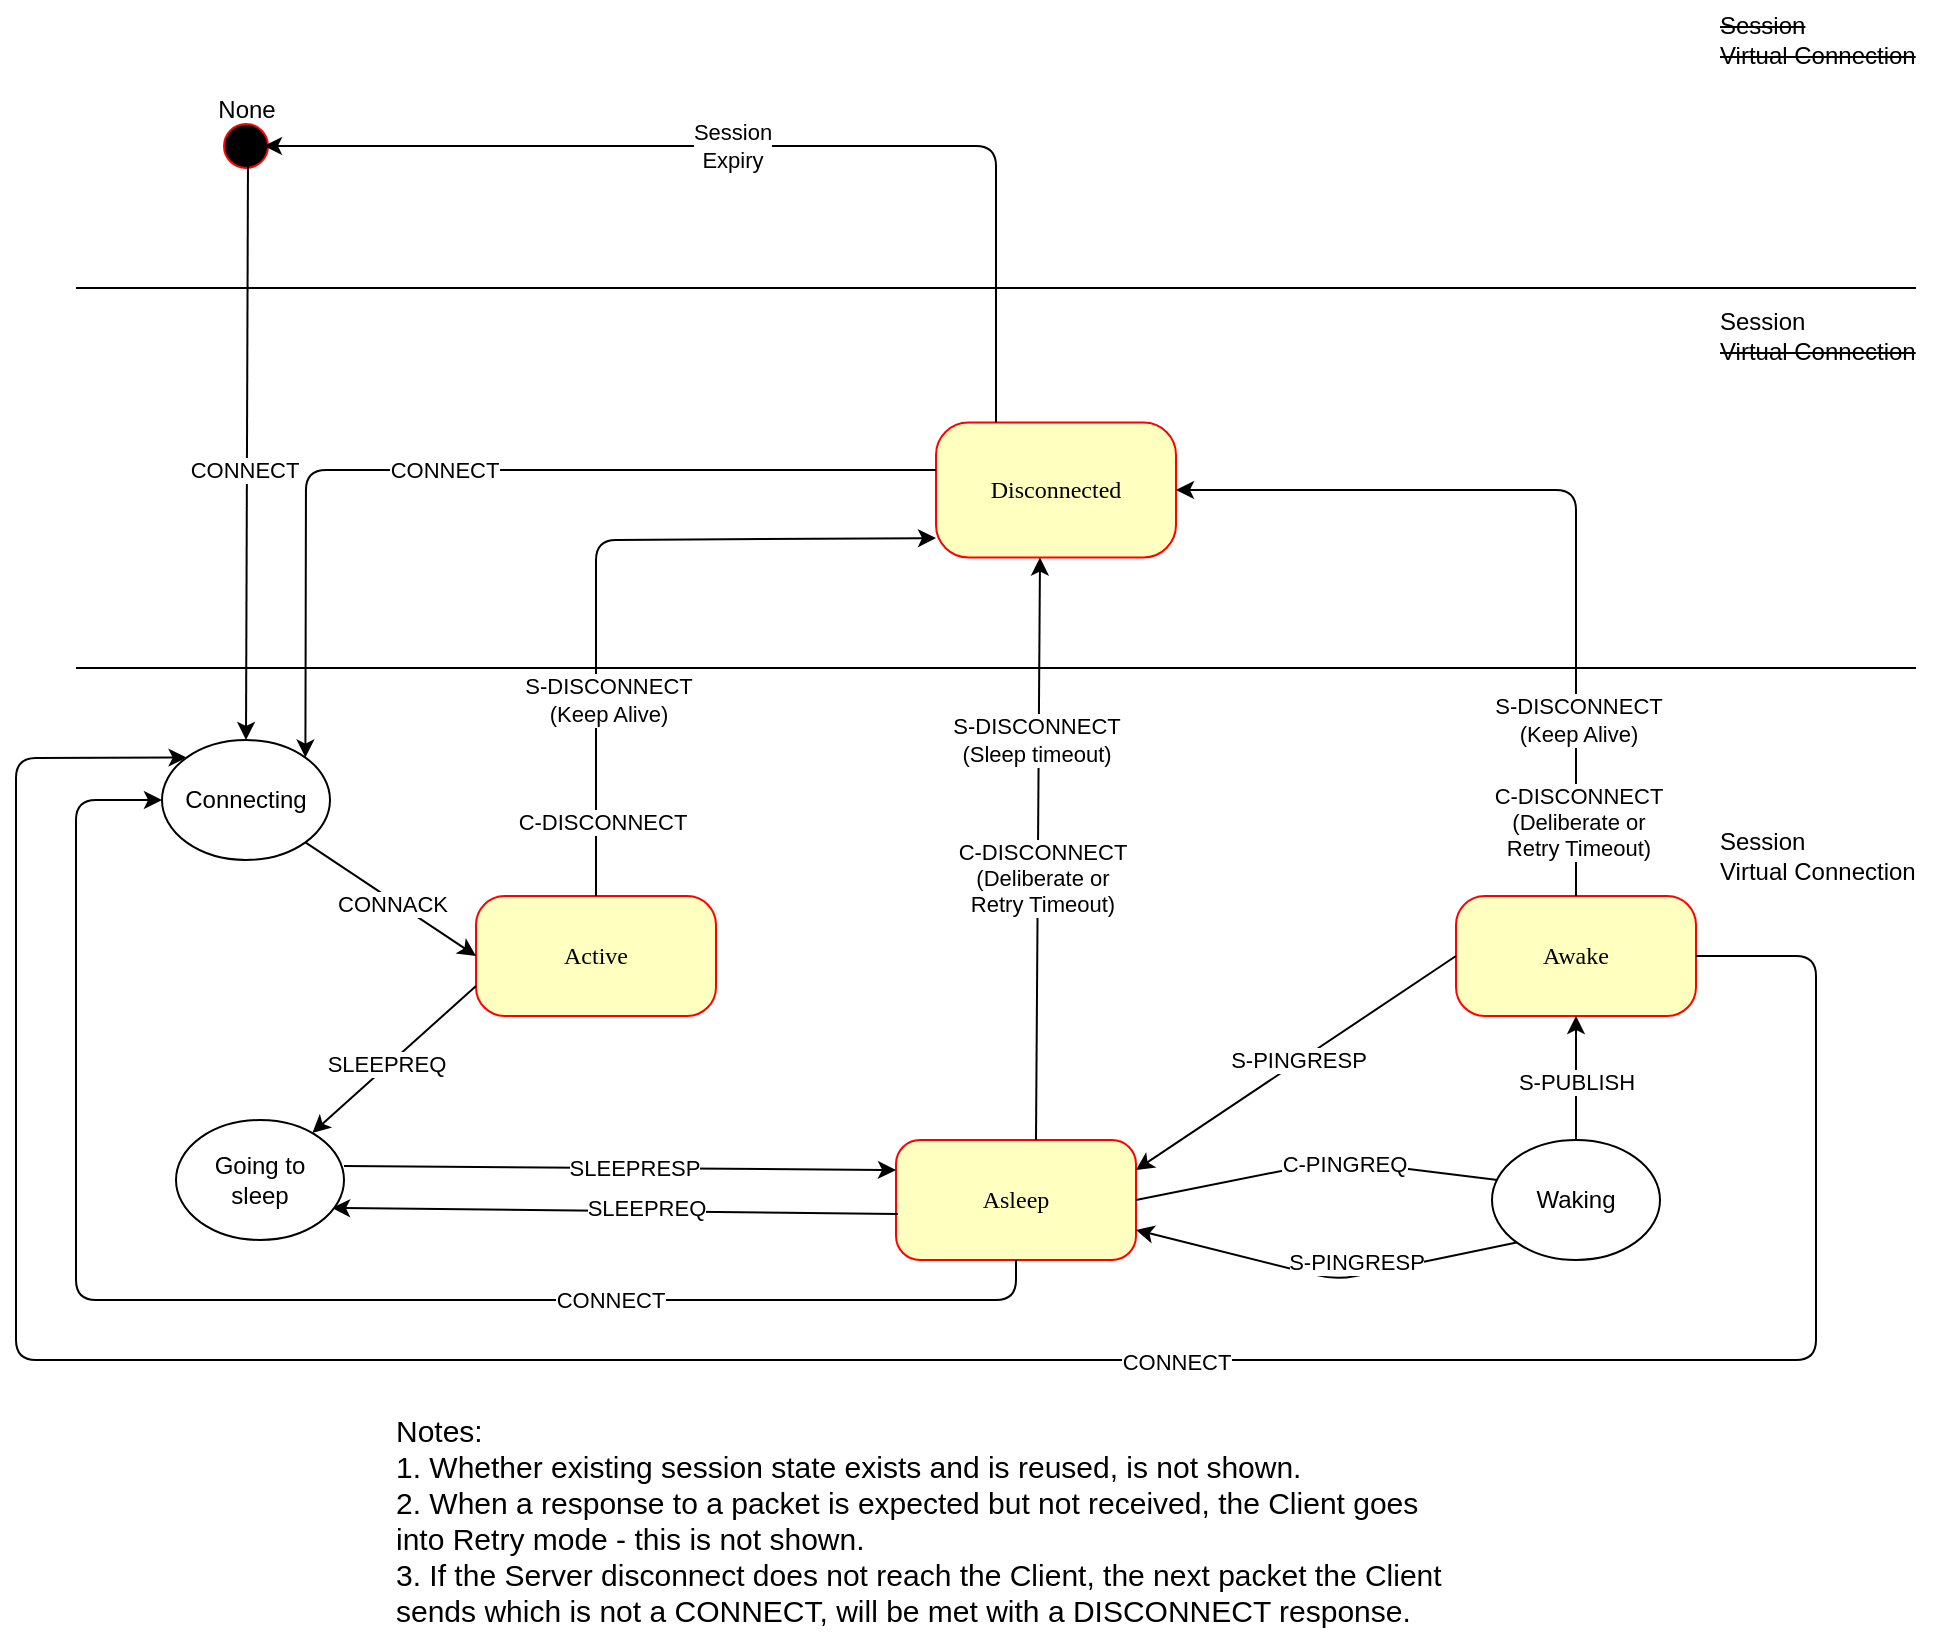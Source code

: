 <mxfile version="27.0.3">
  <diagram name="Page-1" id="gw_MRVm5G41a429nC-YR">
    <mxGraphModel grid="1" page="1" gridSize="10" guides="1" tooltips="1" connect="1" arrows="1" fold="1" pageScale="1" pageWidth="1169" pageHeight="827" math="0" shadow="0">
      <root>
        <mxCell id="0" />
        <mxCell id="1" parent="0" />
        <mxCell id="kppgVx1TvtSQSW940kR7-1" value="" style="ellipse;html=1;shape=startState;fillColor=#000000;strokeColor=#ff0000;rounded=1;shadow=0;comic=0;labelBackgroundColor=none;fontFamily=Verdana;fontSize=12;fontColor=#000000;align=center;direction=south;" vertex="1" parent="1">
          <mxGeometry x="-690" y="-552" width="30" height="30" as="geometry" />
        </mxCell>
        <mxCell id="kppgVx1TvtSQSW940kR7-2" value="Active" style="rounded=1;whiteSpace=wrap;html=1;arcSize=24;fillColor=#ffffc0;strokeColor=#ff0000;shadow=0;comic=0;labelBackgroundColor=none;fontFamily=Verdana;fontSize=12;fontColor=#000000;align=center;" vertex="1" parent="1">
          <mxGeometry x="-560" y="-162" width="120" height="60" as="geometry" />
        </mxCell>
        <mxCell id="kppgVx1TvtSQSW940kR7-3" value="Disconnected" style="rounded=1;whiteSpace=wrap;html=1;arcSize=24;fillColor=#ffffc0;strokeColor=#ff0000;shadow=0;comic=0;labelBackgroundColor=none;fontFamily=Verdana;fontSize=12;fontColor=#000000;align=center;" vertex="1" parent="1">
          <mxGeometry x="-330" y="-398.75" width="120" height="67.5" as="geometry" />
        </mxCell>
        <mxCell id="kppgVx1TvtSQSW940kR7-4" value="Awake" style="rounded=1;whiteSpace=wrap;html=1;arcSize=24;fillColor=#ffffc0;strokeColor=#ff0000;shadow=0;comic=0;labelBackgroundColor=none;fontFamily=Verdana;fontSize=12;fontColor=#000000;align=center;" vertex="1" parent="1">
          <mxGeometry x="-70" y="-162" width="120" height="60" as="geometry" />
        </mxCell>
        <mxCell id="kppgVx1TvtSQSW940kR7-7" style="endArrow=classic;html=1;rounded=1;entryX=0.5;entryY=0.2;entryDx=0;entryDy=0;exitX=0.25;exitY=0;exitDx=0;exitDy=0;entryPerimeter=0;" edge="1" parent="1" source="kppgVx1TvtSQSW940kR7-3" target="kppgVx1TvtSQSW940kR7-1">
          <mxGeometry relative="1" as="geometry">
            <mxPoint x="-333.01" y="-398.75" as="sourcePoint" />
            <mxPoint x="-590" y="-537.01" as="targetPoint" />
            <Array as="points">
              <mxPoint x="-300" y="-537" />
            </Array>
          </mxGeometry>
        </mxCell>
        <mxCell id="kppgVx1TvtSQSW940kR7-8" value="&lt;div&gt;Session&lt;/div&gt;&lt;div&gt;Expiry&lt;/div&gt;" style="edgeLabel;html=1;align=center;verticalAlign=middle;resizable=0;points=[];" connectable="0" vertex="1" parent="kppgVx1TvtSQSW940kR7-7">
          <mxGeometry x="0.065" relative="1" as="geometry">
            <mxPoint x="-2" as="offset" />
          </mxGeometry>
        </mxCell>
        <mxCell id="kppgVx1TvtSQSW940kR7-9" value="Asleep" style="rounded=1;whiteSpace=wrap;html=1;arcSize=20;fillColor=#ffffc0;strokeColor=#ff0000;shadow=0;comic=0;labelBackgroundColor=none;fontFamily=Verdana;fontSize=12;fontColor=#000000;align=center;" vertex="1" parent="1">
          <mxGeometry x="-350" y="-40" width="120" height="60" as="geometry" />
        </mxCell>
        <mxCell id="kppgVx1TvtSQSW940kR7-15" value="" style="line;strokeWidth=1;fillColor=none;align=left;verticalAlign=middle;spacingTop=-1;spacingLeft=3;spacingRight=3;rotatable=0;labelPosition=right;points=[];portConstraint=eastwest;strokeColor=inherit;" vertex="1" parent="1">
          <mxGeometry x="-760" y="-280" width="920" height="8" as="geometry" />
        </mxCell>
        <mxCell id="kppgVx1TvtSQSW940kR7-16" value="" style="line;strokeWidth=1;fillColor=none;align=left;verticalAlign=middle;spacingTop=-1;spacingLeft=3;spacingRight=3;rotatable=0;labelPosition=right;points=[];portConstraint=eastwest;strokeColor=inherit;" vertex="1" parent="1">
          <mxGeometry x="-760" y="-470" width="920" height="8" as="geometry" />
        </mxCell>
        <mxCell id="kppgVx1TvtSQSW940kR7-17" value="" style="endArrow=classic;html=1;rounded=1;entryX=1;entryY=0.5;entryDx=0;entryDy=0;exitX=1;exitY=0.5;exitDx=0;exitDy=0;" edge="1" parent="1" source="kppgVx1TvtSQSW940kR7-9" target="SEXhtK8res9pNm89w3yQ-1">
          <mxGeometry width="50" height="50" relative="1" as="geometry">
            <mxPoint x="-300" y="-70" as="sourcePoint" />
            <mxPoint x="-250" y="-120" as="targetPoint" />
            <Array as="points">
              <mxPoint x="-130" y="-30" />
            </Array>
          </mxGeometry>
        </mxCell>
        <mxCell id="kppgVx1TvtSQSW940kR7-18" value="C-PINGREQ" style="edgeLabel;html=1;align=center;verticalAlign=middle;resizable=0;points=[];" connectable="0" vertex="1" parent="kppgVx1TvtSQSW940kR7-17">
          <mxGeometry x="-0.2" y="-1" relative="1" as="geometry">
            <mxPoint as="offset" />
          </mxGeometry>
        </mxCell>
        <mxCell id="kppgVx1TvtSQSW940kR7-19" value="" style="endArrow=classic;html=1;rounded=0;exitX=0.5;exitY=0;exitDx=0;exitDy=0;entryX=0.5;entryY=1;entryDx=0;entryDy=0;" edge="1" parent="1" source="SEXhtK8res9pNm89w3yQ-1" target="kppgVx1TvtSQSW940kR7-4">
          <mxGeometry width="50" height="50" relative="1" as="geometry">
            <mxPoint x="-300" y="-70" as="sourcePoint" />
            <mxPoint x="-250" y="-120" as="targetPoint" />
          </mxGeometry>
        </mxCell>
        <mxCell id="kppgVx1TvtSQSW940kR7-20" value="&lt;div&gt;S-PUBLISH&lt;br&gt;&lt;/div&gt;" style="edgeLabel;html=1;align=center;verticalAlign=middle;resizable=0;points=[];" connectable="0" vertex="1" parent="kppgVx1TvtSQSW940kR7-19">
          <mxGeometry x="0.217" y="1" relative="1" as="geometry">
            <mxPoint x="1" y="8" as="offset" />
          </mxGeometry>
        </mxCell>
        <mxCell id="kppgVx1TvtSQSW940kR7-25" value="&lt;div align=&quot;left&quot;&gt;Session&lt;/div&gt;&lt;div align=&quot;left&quot;&gt;&lt;strike&gt;Virtual Connection&lt;/strike&gt;&lt;br&gt;&lt;/div&gt;" style="text;html=1;align=left;verticalAlign=middle;resizable=0;points=[];autosize=1;strokeColor=none;fillColor=none;" vertex="1" parent="1">
          <mxGeometry x="60" y="-462" width="120" height="40" as="geometry" />
        </mxCell>
        <mxCell id="kppgVx1TvtSQSW940kR7-26" value="&lt;div align=&quot;left&quot;&gt;Session&lt;/div&gt;&lt;div align=&quot;left&quot;&gt;Virtual Connection&lt;br&gt;&lt;/div&gt;" style="text;html=1;align=left;verticalAlign=middle;resizable=0;points=[];autosize=1;strokeColor=none;fillColor=none;" vertex="1" parent="1">
          <mxGeometry x="60" y="-202" width="120" height="40" as="geometry" />
        </mxCell>
        <mxCell id="kppgVx1TvtSQSW940kR7-27" value="&lt;div align=&quot;left&quot;&gt;&lt;strike&gt;Session&lt;/strike&gt;&lt;/div&gt;&lt;div align=&quot;left&quot;&gt;&lt;strike&gt;Virtual Connection&lt;br&gt;&lt;/strike&gt;&lt;/div&gt;" style="text;html=1;align=left;verticalAlign=middle;resizable=0;points=[];autosize=1;strokeColor=none;fillColor=none;" vertex="1" parent="1">
          <mxGeometry x="60" y="-610" width="120" height="40" as="geometry" />
        </mxCell>
        <mxCell id="kppgVx1TvtSQSW940kR7-31" value="" style="endArrow=classic;html=1;rounded=0;exitX=0.008;exitY=0.617;exitDx=0;exitDy=0;exitPerimeter=0;entryX=0.929;entryY=0.733;entryDx=0;entryDy=0;entryPerimeter=0;" edge="1" parent="1" source="kppgVx1TvtSQSW940kR7-9" target="kppgVx1TvtSQSW940kR7-40">
          <mxGeometry width="50" height="50" relative="1" as="geometry">
            <mxPoint x="-300" y="-70" as="sourcePoint" />
            <mxPoint x="-630" y="-10" as="targetPoint" />
            <Array as="points" />
          </mxGeometry>
        </mxCell>
        <mxCell id="kppgVx1TvtSQSW940kR7-32" value="SLEEPREQ" style="edgeLabel;html=1;align=center;verticalAlign=middle;resizable=0;points=[];" connectable="0" vertex="1" parent="kppgVx1TvtSQSW940kR7-31">
          <mxGeometry x="0.197" y="1" relative="1" as="geometry">
            <mxPoint x="43" y="-2" as="offset" />
          </mxGeometry>
        </mxCell>
        <mxCell id="kppgVx1TvtSQSW940kR7-33" value="&lt;div&gt;None&lt;br&gt;&lt;/div&gt;" style="text;html=1;align=center;verticalAlign=middle;resizable=0;points=[];autosize=1;strokeColor=none;fillColor=none;" vertex="1" parent="1">
          <mxGeometry x="-700" y="-570" width="50" height="30" as="geometry" />
        </mxCell>
        <mxCell id="kppgVx1TvtSQSW940kR7-34" value="Connecting" style="ellipse;whiteSpace=wrap;html=1;" vertex="1" parent="1">
          <mxGeometry x="-717" y="-240" width="84" height="60" as="geometry" />
        </mxCell>
        <mxCell id="kppgVx1TvtSQSW940kR7-35" style="endArrow=classic;html=1;rounded=1;entryX=0.5;entryY=0;entryDx=0;entryDy=0;exitX=0.767;exitY=0.467;exitDx=0;exitDy=0;exitPerimeter=0;" edge="1" parent="1" source="kppgVx1TvtSQSW940kR7-1" target="kppgVx1TvtSQSW940kR7-34">
          <mxGeometry relative="1" as="geometry">
            <mxPoint x="-437.01" y="-283.75" as="sourcePoint" />
            <mxPoint x="-770" y="-422" as="targetPoint" />
            <Array as="points" />
          </mxGeometry>
        </mxCell>
        <mxCell id="kppgVx1TvtSQSW940kR7-36" value="&lt;div&gt;CONNECT&lt;br&gt;&lt;/div&gt;" style="edgeLabel;html=1;align=center;verticalAlign=middle;resizable=0;points=[];" connectable="0" vertex="1" parent="kppgVx1TvtSQSW940kR7-35">
          <mxGeometry x="0.065" relative="1" as="geometry">
            <mxPoint x="-2" as="offset" />
          </mxGeometry>
        </mxCell>
        <mxCell id="kppgVx1TvtSQSW940kR7-37" style="endArrow=classic;html=1;rounded=1;entryX=0;entryY=0.5;entryDx=0;entryDy=0;exitX=1;exitY=1;exitDx=0;exitDy=0;" edge="1" parent="1" source="kppgVx1TvtSQSW940kR7-34" target="kppgVx1TvtSQSW940kR7-2">
          <mxGeometry relative="1" as="geometry">
            <mxPoint x="-550" y="-390" as="sourcePoint" />
            <mxPoint x="-551" y="-101" as="targetPoint" />
            <Array as="points" />
          </mxGeometry>
        </mxCell>
        <mxCell id="kppgVx1TvtSQSW940kR7-38" value="CONNACK" style="edgeLabel;html=1;align=center;verticalAlign=middle;resizable=0;points=[];" connectable="0" vertex="1" parent="kppgVx1TvtSQSW940kR7-37">
          <mxGeometry x="0.065" relative="1" as="geometry">
            <mxPoint x="-2" as="offset" />
          </mxGeometry>
        </mxCell>
        <mxCell id="kppgVx1TvtSQSW940kR7-40" value="&lt;div&gt;Going to&lt;/div&gt;&lt;div&gt;sleep&lt;br&gt;&lt;/div&gt;" style="ellipse;whiteSpace=wrap;html=1;" vertex="1" parent="1">
          <mxGeometry x="-710" y="-50" width="84" height="60" as="geometry" />
        </mxCell>
        <mxCell id="kppgVx1TvtSQSW940kR7-41" style="endArrow=classic;html=1;rounded=1;exitX=0;exitY=0.75;exitDx=0;exitDy=0;" edge="1" parent="1" source="kppgVx1TvtSQSW940kR7-2" target="kppgVx1TvtSQSW940kR7-40">
          <mxGeometry relative="1" as="geometry">
            <mxPoint x="-560" as="sourcePoint" />
            <mxPoint x="-455" y="57" as="targetPoint" />
            <Array as="points" />
          </mxGeometry>
        </mxCell>
        <mxCell id="kppgVx1TvtSQSW940kR7-42" value="SLEEPREQ" style="edgeLabel;html=1;align=center;verticalAlign=middle;resizable=0;points=[];" connectable="0" vertex="1" parent="kppgVx1TvtSQSW940kR7-41">
          <mxGeometry x="0.065" relative="1" as="geometry">
            <mxPoint x="-2" as="offset" />
          </mxGeometry>
        </mxCell>
        <mxCell id="kppgVx1TvtSQSW940kR7-43" style="endArrow=classic;html=1;rounded=1;entryX=0;entryY=0.25;entryDx=0;entryDy=0;exitX=1;exitY=0.383;exitDx=0;exitDy=0;exitPerimeter=0;" edge="1" parent="1" source="kppgVx1TvtSQSW940kR7-40" target="kppgVx1TvtSQSW940kR7-9">
          <mxGeometry relative="1" as="geometry">
            <mxPoint x="-580" as="sourcePoint" />
            <mxPoint x="-475" y="57" as="targetPoint" />
            <Array as="points" />
          </mxGeometry>
        </mxCell>
        <mxCell id="kppgVx1TvtSQSW940kR7-44" value="SLEEPRESP" style="edgeLabel;html=1;align=center;verticalAlign=middle;resizable=0;points=[];" connectable="0" vertex="1" parent="kppgVx1TvtSQSW940kR7-43">
          <mxGeometry x="0.065" relative="1" as="geometry">
            <mxPoint x="-2" as="offset" />
          </mxGeometry>
        </mxCell>
        <mxCell id="kppgVx1TvtSQSW940kR7-45" style="endArrow=classic;html=1;rounded=1;entryX=1;entryY=0;entryDx=0;entryDy=0;exitX=0;exitY=0.352;exitDx=0;exitDy=0;exitPerimeter=0;" edge="1" parent="1" source="kppgVx1TvtSQSW940kR7-3" target="kppgVx1TvtSQSW940kR7-34">
          <mxGeometry relative="1" as="geometry">
            <mxPoint x="-370" y="-350" as="sourcePoint" />
            <mxPoint x="-405" y="-303" as="targetPoint" />
            <Array as="points">
              <mxPoint x="-645" y="-375" />
            </Array>
          </mxGeometry>
        </mxCell>
        <mxCell id="kppgVx1TvtSQSW940kR7-46" value="CONNECT" style="edgeLabel;html=1;align=center;verticalAlign=middle;resizable=0;points=[];" connectable="0" vertex="1" parent="kppgVx1TvtSQSW940kR7-45">
          <mxGeometry x="0.065" relative="1" as="geometry">
            <mxPoint x="-2" as="offset" />
          </mxGeometry>
        </mxCell>
        <mxCell id="kppgVx1TvtSQSW940kR7-53" style="endArrow=classic;html=1;rounded=1;entryX=0;entryY=0.856;entryDx=0;entryDy=0;exitX=0.5;exitY=0;exitDx=0;exitDy=0;entryPerimeter=0;" edge="1" parent="1" source="kppgVx1TvtSQSW940kR7-2" target="kppgVx1TvtSQSW940kR7-3">
          <mxGeometry relative="1" as="geometry">
            <mxPoint x="-290" y="-230" as="sourcePoint" />
            <mxPoint x="-290" y="-321" as="targetPoint" />
            <Array as="points">
              <mxPoint x="-500" y="-340" />
            </Array>
          </mxGeometry>
        </mxCell>
        <mxCell id="kppgVx1TvtSQSW940kR7-54" value="&lt;div&gt;S-DISCONNECT&lt;/div&gt;(Keep Alive)" style="edgeLabel;html=1;align=center;verticalAlign=middle;resizable=0;points=[];" connectable="0" vertex="1" parent="kppgVx1TvtSQSW940kR7-53">
          <mxGeometry x="0.065" relative="1" as="geometry">
            <mxPoint x="-2" y="80" as="offset" />
          </mxGeometry>
        </mxCell>
        <mxCell id="SEXhtK8res9pNm89w3yQ-8" value="C-DISCONNECT" style="edgeLabel;html=1;align=center;verticalAlign=middle;resizable=0;points=[];" connectable="0" vertex="1" parent="kppgVx1TvtSQSW940kR7-53">
          <mxGeometry x="-0.787" y="-3" relative="1" as="geometry">
            <mxPoint as="offset" />
          </mxGeometry>
        </mxCell>
        <mxCell id="kppgVx1TvtSQSW940kR7-57" style="endArrow=classic;html=1;rounded=1;entryX=0.75;entryY=1;entryDx=0;entryDy=0;exitX=0.9;exitY=0;exitDx=0;exitDy=0;exitPerimeter=0;" edge="1" parent="1">
          <mxGeometry relative="1" as="geometry">
            <mxPoint x="-280" y="-40" as="sourcePoint" />
            <mxPoint x="-278" y="-331.25" as="targetPoint" />
            <Array as="points" />
          </mxGeometry>
        </mxCell>
        <mxCell id="kppgVx1TvtSQSW940kR7-58" value="&lt;div&gt;S-DISCONNECT&lt;/div&gt;(Sleep timeout)" style="edgeLabel;html=1;align=center;verticalAlign=middle;resizable=0;points=[];" connectable="0" vertex="1" parent="kppgVx1TvtSQSW940kR7-57">
          <mxGeometry x="0.065" relative="1" as="geometry">
            <mxPoint x="-1" y="-45" as="offset" />
          </mxGeometry>
        </mxCell>
        <mxCell id="SEXhtK8res9pNm89w3yQ-9" value="&lt;div&gt;C-DISCONNECT&lt;/div&gt;&lt;div&gt;(Deliberate or&lt;/div&gt;&lt;div&gt;Retry Timeout)&lt;/div&gt;" style="edgeLabel;html=1;align=center;verticalAlign=middle;resizable=0;points=[];" connectable="0" vertex="1" parent="kppgVx1TvtSQSW940kR7-57">
          <mxGeometry x="-0.1" y="-2" relative="1" as="geometry">
            <mxPoint as="offset" />
          </mxGeometry>
        </mxCell>
        <mxCell id="kppgVx1TvtSQSW940kR7-59" style="endArrow=classic;html=1;rounded=1;entryX=1;entryY=0.5;entryDx=0;entryDy=0;exitX=0.5;exitY=0;exitDx=0;exitDy=0;" edge="1" parent="1" source="kppgVx1TvtSQSW940kR7-4" target="kppgVx1TvtSQSW940kR7-3">
          <mxGeometry relative="1" as="geometry">
            <mxPoint x="-30" y="-210" as="sourcePoint" />
            <mxPoint x="140" y="-389" as="targetPoint" />
            <Array as="points">
              <mxPoint x="-10" y="-365" />
            </Array>
          </mxGeometry>
        </mxCell>
        <mxCell id="kppgVx1TvtSQSW940kR7-60" value="&lt;div&gt;S-DISCONNECT&lt;/div&gt;(Keep Alive)" style="edgeLabel;html=1;align=center;verticalAlign=middle;resizable=0;points=[];" connectable="0" vertex="1" parent="kppgVx1TvtSQSW940kR7-59">
          <mxGeometry x="0.065" relative="1" as="geometry">
            <mxPoint x="12" y="115" as="offset" />
          </mxGeometry>
        </mxCell>
        <mxCell id="SEXhtK8res9pNm89w3yQ-10" value="&lt;div&gt;C-DISCONNECT&lt;/div&gt;&lt;div&gt;(Deliberate or&lt;/div&gt;&lt;div&gt;Retry Timeout)&lt;/div&gt;" style="edgeLabel;html=1;align=center;verticalAlign=middle;resizable=0;points=[];" connectable="0" vertex="1" parent="kppgVx1TvtSQSW940kR7-59">
          <mxGeometry x="-0.816" y="-1" relative="1" as="geometry">
            <mxPoint as="offset" />
          </mxGeometry>
        </mxCell>
        <mxCell id="kppgVx1TvtSQSW940kR7-68" value="&lt;div style=&quot;font-size: 15px;&quot; align=&quot;left&quot;&gt;&lt;font style=&quot;font-size: 15px;&quot;&gt;Notes:&lt;/font&gt;&lt;/div&gt;&lt;div style=&quot;font-size: 15px;&quot; align=&quot;left&quot;&gt;&lt;font style=&quot;font-size: 15px;&quot;&gt;1. Whether existing session state exists and is reused, is not shown.&lt;br&gt;&lt;/font&gt;&lt;/div&gt;&lt;div style=&quot;font-size: 15px;&quot; align=&quot;left&quot;&gt;&lt;font style=&quot;font-size: 15px;&quot;&gt;2. When a response to a packet is expected but not received, the Client goes&lt;/font&gt;&lt;/div&gt;&lt;div style=&quot;font-size: 15px;&quot; align=&quot;left&quot;&gt;&lt;font style=&quot;font-size: 15px;&quot;&gt;into Retry mode - this is not shown.&lt;/font&gt;&lt;/div&gt;&lt;div style=&quot;font-size: 15px;&quot; align=&quot;left&quot;&gt;&lt;font style=&quot;font-size: 15px;&quot;&gt;3. If the Server disconnect does not reach the Client, the next packet the Client &lt;br&gt;&lt;/font&gt;&lt;/div&gt;&lt;div style=&quot;font-size: 15px;&quot; align=&quot;left&quot;&gt;&lt;font style=&quot;font-size: 15px;&quot;&gt;sends which is not a CONNECT, will be met with a DISCONNECT response.&lt;/font&gt;&lt;br&gt;&lt;/div&gt;" style="text;html=1;align=left;verticalAlign=middle;resizable=0;points=[];autosize=1;strokeColor=none;fillColor=none;" vertex="1" parent="1">
          <mxGeometry x="-602" y="90" width="550" height="120" as="geometry" />
        </mxCell>
        <mxCell id="SEXhtK8res9pNm89w3yQ-1" value="Waking" style="ellipse;whiteSpace=wrap;html=1;" vertex="1" parent="1">
          <mxGeometry x="-52" y="-40" width="84" height="60" as="geometry" />
        </mxCell>
        <mxCell id="SEXhtK8res9pNm89w3yQ-2" value="" style="endArrow=classic;html=1;rounded=0;exitX=0;exitY=0.5;exitDx=0;exitDy=0;entryX=1;entryY=0.25;entryDx=0;entryDy=0;" edge="1" parent="1" source="kppgVx1TvtSQSW940kR7-4" target="kppgVx1TvtSQSW940kR7-9">
          <mxGeometry width="50" height="50" relative="1" as="geometry">
            <mxPoint y="-30" as="sourcePoint" />
            <mxPoint y="-92" as="targetPoint" />
          </mxGeometry>
        </mxCell>
        <mxCell id="SEXhtK8res9pNm89w3yQ-3" value="&lt;div&gt;S-PINGRESP&lt;br&gt;&lt;/div&gt;" style="edgeLabel;html=1;align=center;verticalAlign=middle;resizable=0;points=[];" connectable="0" vertex="1" parent="SEXhtK8res9pNm89w3yQ-2">
          <mxGeometry x="0.217" y="1" relative="1" as="geometry">
            <mxPoint x="17" y="-14" as="offset" />
          </mxGeometry>
        </mxCell>
        <mxCell id="SEXhtK8res9pNm89w3yQ-4" value="" style="endArrow=classic;html=1;rounded=1;entryX=1;entryY=0.75;entryDx=0;entryDy=0;exitX=0;exitY=1;exitDx=0;exitDy=0;" edge="1" parent="1" source="SEXhtK8res9pNm89w3yQ-1" target="kppgVx1TvtSQSW940kR7-9">
          <mxGeometry width="50" height="50" relative="1" as="geometry">
            <mxPoint x="-60" y="-122" as="sourcePoint" />
            <mxPoint x="-220" y="-15" as="targetPoint" />
            <Array as="points">
              <mxPoint x="-130" y="30" />
            </Array>
          </mxGeometry>
        </mxCell>
        <mxCell id="SEXhtK8res9pNm89w3yQ-5" value="&lt;div&gt;S-PINGRESP&lt;br&gt;&lt;/div&gt;" style="edgeLabel;html=1;align=center;verticalAlign=middle;resizable=0;points=[];" connectable="0" vertex="1" parent="SEXhtK8res9pNm89w3yQ-4">
          <mxGeometry x="0.217" y="1" relative="1" as="geometry">
            <mxPoint x="36" y="-4" as="offset" />
          </mxGeometry>
        </mxCell>
        <mxCell id="SEXhtK8res9pNm89w3yQ-6" value="" style="endArrow=classic;html=1;rounded=1;exitX=0.5;exitY=1;exitDx=0;exitDy=0;entryX=0;entryY=0.5;entryDx=0;entryDy=0;" edge="1" parent="1" source="kppgVx1TvtSQSW940kR7-9" target="kppgVx1TvtSQSW940kR7-34">
          <mxGeometry width="50" height="50" relative="1" as="geometry">
            <mxPoint x="-350" y="10" as="sourcePoint" />
            <mxPoint x="-720" y="-210" as="targetPoint" />
            <Array as="points">
              <mxPoint x="-290" y="40" />
              <mxPoint x="-580" y="40" />
              <mxPoint x="-760" y="40" />
              <mxPoint x="-760" y="-210" />
            </Array>
          </mxGeometry>
        </mxCell>
        <mxCell id="SEXhtK8res9pNm89w3yQ-7" value="CONNECT" style="edgeLabel;html=1;align=center;verticalAlign=middle;resizable=0;points=[];" connectable="0" vertex="1" parent="SEXhtK8res9pNm89w3yQ-6">
          <mxGeometry x="-0.429" y="4" relative="1" as="geometry">
            <mxPoint y="-4" as="offset" />
          </mxGeometry>
        </mxCell>
        <mxCell id="Uogd-qkVtveLDElIk1zA-1" style="endArrow=classic;html=1;rounded=1;entryX=0;entryY=0;entryDx=0;entryDy=0;exitX=1;exitY=0.5;exitDx=0;exitDy=0;" edge="1" parent="1" source="kppgVx1TvtSQSW940kR7-4" target="kppgVx1TvtSQSW940kR7-34">
          <mxGeometry relative="1" as="geometry">
            <mxPoint y="-152" as="sourcePoint" />
            <mxPoint x="-200" y="-355" as="targetPoint" />
            <Array as="points">
              <mxPoint x="110" y="-132" />
              <mxPoint x="110" y="70" />
              <mxPoint x="-340" y="70" />
              <mxPoint x="-790" y="70" />
              <mxPoint x="-790" y="-231" />
            </Array>
          </mxGeometry>
        </mxCell>
        <mxCell id="Uogd-qkVtveLDElIk1zA-3" value="CONNECT" style="edgeLabel;html=1;align=center;verticalAlign=middle;resizable=0;points=[];" connectable="0" vertex="1" parent="Uogd-qkVtveLDElIk1zA-1">
          <mxGeometry x="-0.816" y="-1" relative="1" as="geometry">
            <mxPoint x="-319" y="120" as="offset" />
          </mxGeometry>
        </mxCell>
      </root>
    </mxGraphModel>
  </diagram>
</mxfile>
